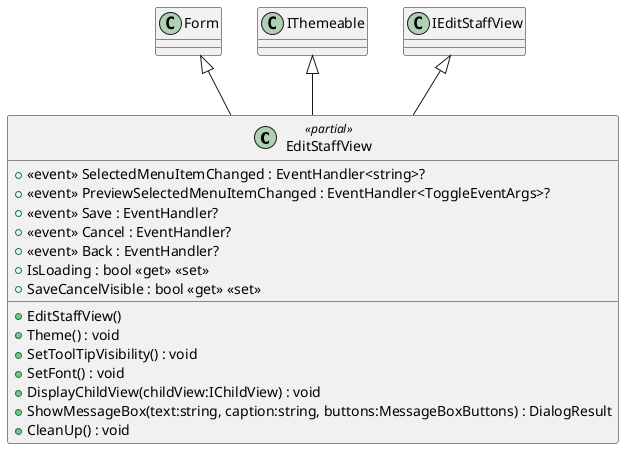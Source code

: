 @startuml
class EditStaffView <<partial>> {
    +  <<event>> SelectedMenuItemChanged : EventHandler<string>? 
    +  <<event>> PreviewSelectedMenuItemChanged : EventHandler<ToggleEventArgs>? 
    +  <<event>> Save : EventHandler? 
    +  <<event>> Cancel : EventHandler? 
    +  <<event>> Back : EventHandler? 
    + EditStaffView()
    + Theme() : void
    + SetToolTipVisibility() : void
    + SetFont() : void
    + DisplayChildView(childView:IChildView) : void
    + IsLoading : bool <<get>> <<set>>
    + SaveCancelVisible : bool <<get>> <<set>>
    + ShowMessageBox(text:string, caption:string, buttons:MessageBoxButtons) : DialogResult
    + CleanUp() : void
}
Form <|-- EditStaffView
IThemeable <|-- EditStaffView
IEditStaffView <|-- EditStaffView
@enduml
